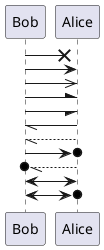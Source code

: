 @startuml ejm10
Bob ->x Alice
Bob -> Alice
Bob ->> Alice
Bob -\ Alice
Bob -/ Alice
Bob \\- Alice
Bob \\-- Alice

Bob ->o Alice
Bob o\\-- Alice
Bob <-> Alice
Bob <->o Alice

@enduml

